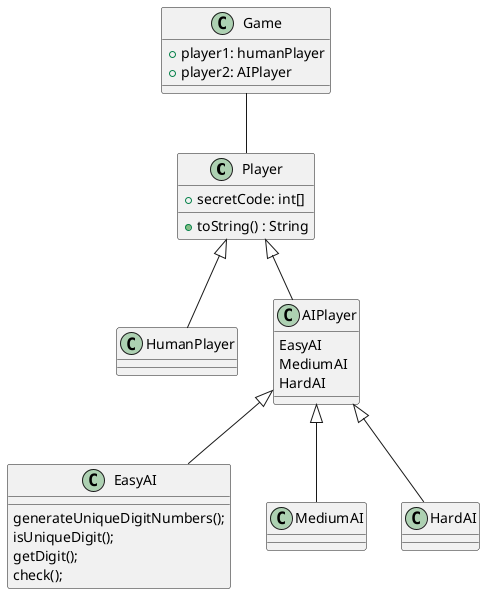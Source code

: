 '@startuml
'
'
'class Player {
'    + secretCode: int[]
'    + toString() : String
'}
'
'class HumanPlayer {
'}
'
'class Game {
'    + player1: humanPlayer
'    + player2: AIPlayer
'}
'
'
'class AIPlayer{
'EasyAI
'MediumAI
'HardAI
'
'}
'
'class EasyAI{
'generateUniqueDigitNumbers();
'isUniqueDigit();
'getDigit();
'check();
'
'}
'
'Game -- Player
'
'Player <|-- HumanPlayer
'Player <|-- AIPlayer
'AIPlayer <|-- EasyAI
'AIPlayer <|-- MediumAI
'AIPlayer <|-- HardAI
'
'
'
'









@enduml